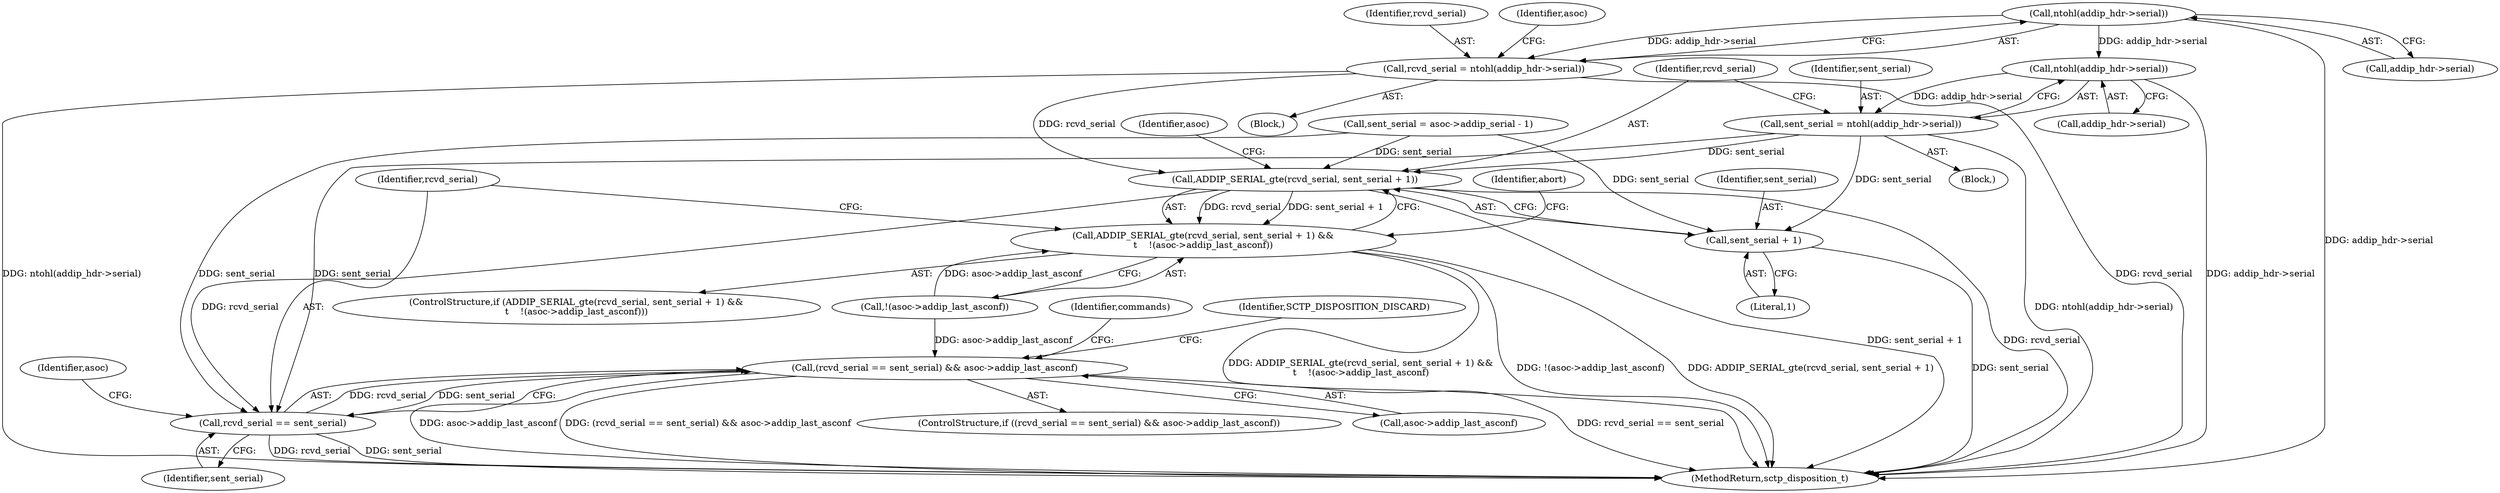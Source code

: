 digraph "0_linux_9de7922bc709eee2f609cd01d98aaedc4cf5ea74_2@pointer" {
"1000196" [label="(Call,ntohl(addip_hdr->serial))"];
"1000194" [label="(Call,rcvd_serial = ntohl(addip_hdr->serial))"];
"1000256" [label="(Call,ADDIP_SERIAL_gte(rcvd_serial, sent_serial + 1))"];
"1000255" [label="(Call,ADDIP_SERIAL_gte(rcvd_serial, sent_serial + 1) &&\n\t    !(asoc->addip_last_asconf))"];
"1000314" [label="(Call,rcvd_serial == sent_serial)"];
"1000313" [label="(Call,(rcvd_serial == sent_serial) && asoc->addip_last_asconf)"];
"1000241" [label="(Call,ntohl(addip_hdr->serial))"];
"1000239" [label="(Call,sent_serial = ntohl(addip_hdr->serial))"];
"1000258" [label="(Call,sent_serial + 1)"];
"1000195" [label="(Identifier,rcvd_serial)"];
"1000259" [label="(Identifier,sent_serial)"];
"1000314" [label="(Call,rcvd_serial == sent_serial)"];
"1000315" [label="(Identifier,rcvd_serial)"];
"1000316" [label="(Identifier,sent_serial)"];
"1000242" [label="(Call,addip_hdr->serial)"];
"1000261" [label="(Call,!(asoc->addip_last_asconf))"];
"1000267" [label="(Identifier,abort)"];
"1000203" [label="(Identifier,asoc)"];
"1000312" [label="(ControlStructure,if ((rcvd_serial == sent_serial) && asoc->addip_last_asconf))"];
"1000258" [label="(Call,sent_serial + 1)"];
"1000317" [label="(Call,asoc->addip_last_asconf)"];
"1000257" [label="(Identifier,rcvd_serial)"];
"1000239" [label="(Call,sent_serial = ntohl(addip_hdr->serial))"];
"1000254" [label="(ControlStructure,if (ADDIP_SERIAL_gte(rcvd_serial, sent_serial + 1) &&\n\t    !(asoc->addip_last_asconf)))"];
"1000383" [label="(MethodReturn,sctp_disposition_t)"];
"1000240" [label="(Identifier,sent_serial)"];
"1000382" [label="(Identifier,SCTP_DISPOSITION_DISCARD)"];
"1000260" [label="(Literal,1)"];
"1000229" [label="(Block,)"];
"1000197" [label="(Call,addip_hdr->serial)"];
"1000313" [label="(Call,(rcvd_serial == sent_serial) && asoc->addip_last_asconf)"];
"1000196" [label="(Call,ntohl(addip_hdr->serial))"];
"1000263" [label="(Identifier,asoc)"];
"1000241" [label="(Call,ntohl(addip_hdr->serial))"];
"1000318" [label="(Identifier,asoc)"];
"1000247" [label="(Call,sent_serial = asoc->addip_serial - 1)"];
"1000114" [label="(Block,)"];
"1000322" [label="(Identifier,commands)"];
"1000255" [label="(Call,ADDIP_SERIAL_gte(rcvd_serial, sent_serial + 1) &&\n\t    !(asoc->addip_last_asconf))"];
"1000256" [label="(Call,ADDIP_SERIAL_gte(rcvd_serial, sent_serial + 1))"];
"1000194" [label="(Call,rcvd_serial = ntohl(addip_hdr->serial))"];
"1000196" -> "1000194"  [label="AST: "];
"1000196" -> "1000197"  [label="CFG: "];
"1000197" -> "1000196"  [label="AST: "];
"1000194" -> "1000196"  [label="CFG: "];
"1000196" -> "1000383"  [label="DDG: addip_hdr->serial"];
"1000196" -> "1000194"  [label="DDG: addip_hdr->serial"];
"1000196" -> "1000241"  [label="DDG: addip_hdr->serial"];
"1000194" -> "1000114"  [label="AST: "];
"1000195" -> "1000194"  [label="AST: "];
"1000203" -> "1000194"  [label="CFG: "];
"1000194" -> "1000383"  [label="DDG: rcvd_serial"];
"1000194" -> "1000383"  [label="DDG: ntohl(addip_hdr->serial)"];
"1000194" -> "1000256"  [label="DDG: rcvd_serial"];
"1000256" -> "1000255"  [label="AST: "];
"1000256" -> "1000258"  [label="CFG: "];
"1000257" -> "1000256"  [label="AST: "];
"1000258" -> "1000256"  [label="AST: "];
"1000263" -> "1000256"  [label="CFG: "];
"1000255" -> "1000256"  [label="CFG: "];
"1000256" -> "1000383"  [label="DDG: sent_serial + 1"];
"1000256" -> "1000383"  [label="DDG: rcvd_serial"];
"1000256" -> "1000255"  [label="DDG: rcvd_serial"];
"1000256" -> "1000255"  [label="DDG: sent_serial + 1"];
"1000247" -> "1000256"  [label="DDG: sent_serial"];
"1000239" -> "1000256"  [label="DDG: sent_serial"];
"1000256" -> "1000314"  [label="DDG: rcvd_serial"];
"1000255" -> "1000254"  [label="AST: "];
"1000255" -> "1000261"  [label="CFG: "];
"1000261" -> "1000255"  [label="AST: "];
"1000267" -> "1000255"  [label="CFG: "];
"1000315" -> "1000255"  [label="CFG: "];
"1000255" -> "1000383"  [label="DDG: ADDIP_SERIAL_gte(rcvd_serial, sent_serial + 1) &&\n\t    !(asoc->addip_last_asconf)"];
"1000255" -> "1000383"  [label="DDG: !(asoc->addip_last_asconf)"];
"1000255" -> "1000383"  [label="DDG: ADDIP_SERIAL_gte(rcvd_serial, sent_serial + 1)"];
"1000261" -> "1000255"  [label="DDG: asoc->addip_last_asconf"];
"1000314" -> "1000313"  [label="AST: "];
"1000314" -> "1000316"  [label="CFG: "];
"1000315" -> "1000314"  [label="AST: "];
"1000316" -> "1000314"  [label="AST: "];
"1000318" -> "1000314"  [label="CFG: "];
"1000313" -> "1000314"  [label="CFG: "];
"1000314" -> "1000383"  [label="DDG: rcvd_serial"];
"1000314" -> "1000383"  [label="DDG: sent_serial"];
"1000314" -> "1000313"  [label="DDG: rcvd_serial"];
"1000314" -> "1000313"  [label="DDG: sent_serial"];
"1000247" -> "1000314"  [label="DDG: sent_serial"];
"1000239" -> "1000314"  [label="DDG: sent_serial"];
"1000313" -> "1000312"  [label="AST: "];
"1000313" -> "1000317"  [label="CFG: "];
"1000317" -> "1000313"  [label="AST: "];
"1000322" -> "1000313"  [label="CFG: "];
"1000382" -> "1000313"  [label="CFG: "];
"1000313" -> "1000383"  [label="DDG: (rcvd_serial == sent_serial) && asoc->addip_last_asconf"];
"1000313" -> "1000383"  [label="DDG: rcvd_serial == sent_serial"];
"1000313" -> "1000383"  [label="DDG: asoc->addip_last_asconf"];
"1000261" -> "1000313"  [label="DDG: asoc->addip_last_asconf"];
"1000241" -> "1000239"  [label="AST: "];
"1000241" -> "1000242"  [label="CFG: "];
"1000242" -> "1000241"  [label="AST: "];
"1000239" -> "1000241"  [label="CFG: "];
"1000241" -> "1000383"  [label="DDG: addip_hdr->serial"];
"1000241" -> "1000239"  [label="DDG: addip_hdr->serial"];
"1000239" -> "1000229"  [label="AST: "];
"1000240" -> "1000239"  [label="AST: "];
"1000257" -> "1000239"  [label="CFG: "];
"1000239" -> "1000383"  [label="DDG: ntohl(addip_hdr->serial)"];
"1000239" -> "1000258"  [label="DDG: sent_serial"];
"1000258" -> "1000260"  [label="CFG: "];
"1000259" -> "1000258"  [label="AST: "];
"1000260" -> "1000258"  [label="AST: "];
"1000258" -> "1000383"  [label="DDG: sent_serial"];
"1000247" -> "1000258"  [label="DDG: sent_serial"];
}
